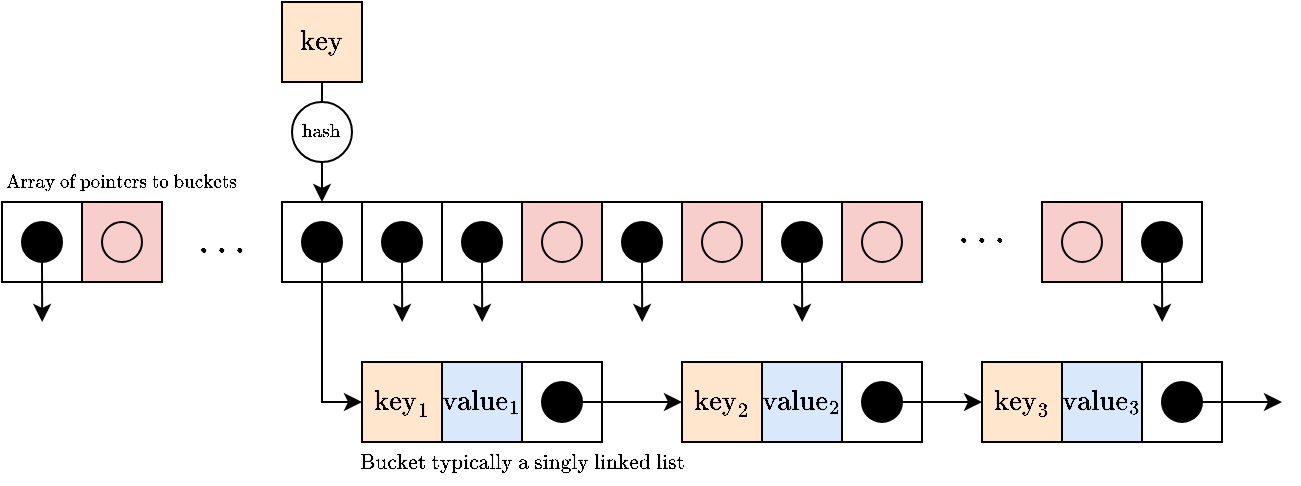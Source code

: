 <mxfile version="20.3.0" type="device"><diagram id="bj_gJSN78b1jTXtdBFRT" name="Page-1"><mxGraphModel dx="1896" dy="1810" grid="1" gridSize="10" guides="1" tooltips="1" connect="1" arrows="1" fold="1" page="1" pageScale="1" pageWidth="827" pageHeight="1169" math="1" shadow="0"><root><mxCell id="0"/><mxCell id="1" parent="0"/><mxCell id="xr5tLneRJyhARDrlsRiO-1" value="" style="rounded=0;whiteSpace=wrap;html=1;" vertex="1" parent="1"><mxGeometry x="40" y="40" width="40" height="40" as="geometry"/></mxCell><mxCell id="xr5tLneRJyhARDrlsRiO-3" value="$$\text{key}_1$$" style="rounded=0;whiteSpace=wrap;html=1;fillColor=#ffe6cc;strokeColor=#d79b00;" vertex="1" parent="1"><mxGeometry x="80" y="120" width="40" height="40" as="geometry"/></mxCell><mxCell id="xr5tLneRJyhARDrlsRiO-4" value="$$\text{value}_1$$" style="rounded=0;whiteSpace=wrap;html=1;fillColor=#dae8fc;strokeColor=#6c8ebf;" vertex="1" parent="1"><mxGeometry x="120" y="120" width="40" height="40" as="geometry"/></mxCell><mxCell id="xr5tLneRJyhARDrlsRiO-5" value="" style="rounded=0;whiteSpace=wrap;html=1;" vertex="1" parent="1"><mxGeometry x="160" y="120" width="40" height="40" as="geometry"/></mxCell><mxCell id="xr5tLneRJyhARDrlsRiO-7" style="edgeStyle=orthogonalEdgeStyle;rounded=0;orthogonalLoop=1;jettySize=auto;html=1;exitX=0.5;exitY=1;exitDx=0;exitDy=0;entryX=0;entryY=0.5;entryDx=0;entryDy=0;" edge="1" parent="1" source="xr5tLneRJyhARDrlsRiO-6" target="xr5tLneRJyhARDrlsRiO-3"><mxGeometry relative="1" as="geometry"/></mxCell><mxCell id="xr5tLneRJyhARDrlsRiO-6" value="" style="ellipse;whiteSpace=wrap;html=1;aspect=fixed;fillColor=#000000;" vertex="1" parent="1"><mxGeometry x="50" y="50" width="20" height="20" as="geometry"/></mxCell><mxCell id="xr5tLneRJyhARDrlsRiO-13" style="edgeStyle=orthogonalEdgeStyle;rounded=0;orthogonalLoop=1;jettySize=auto;html=1;exitX=1;exitY=0.5;exitDx=0;exitDy=0;entryX=0;entryY=0.5;entryDx=0;entryDy=0;" edge="1" parent="1" source="xr5tLneRJyhARDrlsRiO-8" target="xr5tLneRJyhARDrlsRiO-9"><mxGeometry relative="1" as="geometry"/></mxCell><mxCell id="xr5tLneRJyhARDrlsRiO-8" value="" style="ellipse;whiteSpace=wrap;html=1;aspect=fixed;fillColor=#000000;" vertex="1" parent="1"><mxGeometry x="170" y="130" width="20" height="20" as="geometry"/></mxCell><mxCell id="xr5tLneRJyhARDrlsRiO-9" value="$$\text{key}_2$$" style="rounded=0;whiteSpace=wrap;html=1;fillColor=#ffe6cc;strokeColor=#d79b00;" vertex="1" parent="1"><mxGeometry x="240" y="120" width="40" height="40" as="geometry"/></mxCell><mxCell id="xr5tLneRJyhARDrlsRiO-10" value="$$\text{value}_2$$" style="rounded=0;whiteSpace=wrap;html=1;fillColor=#dae8fc;strokeColor=#6c8ebf;" vertex="1" parent="1"><mxGeometry x="280" y="120" width="40" height="40" as="geometry"/></mxCell><mxCell id="xr5tLneRJyhARDrlsRiO-11" value="" style="rounded=0;whiteSpace=wrap;html=1;" vertex="1" parent="1"><mxGeometry x="320" y="120" width="40" height="40" as="geometry"/></mxCell><mxCell id="xr5tLneRJyhARDrlsRiO-14" style="edgeStyle=orthogonalEdgeStyle;rounded=0;orthogonalLoop=1;jettySize=auto;html=1;exitX=1;exitY=0.5;exitDx=0;exitDy=0;" edge="1" parent="1" source="xr5tLneRJyhARDrlsRiO-12"><mxGeometry relative="1" as="geometry"><mxPoint x="390" y="140" as="targetPoint"/></mxGeometry></mxCell><mxCell id="xr5tLneRJyhARDrlsRiO-12" value="" style="ellipse;whiteSpace=wrap;html=1;aspect=fixed;fillColor=#000000;" vertex="1" parent="1"><mxGeometry x="330" y="130" width="20" height="20" as="geometry"/></mxCell><mxCell id="xr5tLneRJyhARDrlsRiO-15" value="" style="rounded=0;whiteSpace=wrap;html=1;" vertex="1" parent="1"><mxGeometry x="80" y="40" width="40" height="40" as="geometry"/></mxCell><mxCell id="xr5tLneRJyhARDrlsRiO-40" style="edgeStyle=orthogonalEdgeStyle;rounded=0;orthogonalLoop=1;jettySize=auto;html=1;exitX=0.5;exitY=1;exitDx=0;exitDy=0;fontSize=17;" edge="1" parent="1" source="xr5tLneRJyhARDrlsRiO-16"><mxGeometry relative="1" as="geometry"><mxPoint x="100.095" y="100" as="targetPoint"/></mxGeometry></mxCell><mxCell id="xr5tLneRJyhARDrlsRiO-16" value="" style="ellipse;whiteSpace=wrap;html=1;aspect=fixed;fillColor=#000000;" vertex="1" parent="1"><mxGeometry x="90" y="50" width="20" height="20" as="geometry"/></mxCell><mxCell id="xr5tLneRJyhARDrlsRiO-17" value="" style="rounded=0;whiteSpace=wrap;html=1;" vertex="1" parent="1"><mxGeometry x="120" y="40" width="40" height="40" as="geometry"/></mxCell><mxCell id="xr5tLneRJyhARDrlsRiO-41" style="edgeStyle=orthogonalEdgeStyle;rounded=0;orthogonalLoop=1;jettySize=auto;html=1;exitX=0.5;exitY=1;exitDx=0;exitDy=0;fontSize=17;" edge="1" parent="1" source="xr5tLneRJyhARDrlsRiO-18"><mxGeometry relative="1" as="geometry"><mxPoint x="140.095" y="100" as="targetPoint"/></mxGeometry></mxCell><mxCell id="xr5tLneRJyhARDrlsRiO-18" value="" style="ellipse;whiteSpace=wrap;html=1;aspect=fixed;fillColor=#000000;" vertex="1" parent="1"><mxGeometry x="130" y="50" width="20" height="20" as="geometry"/></mxCell><mxCell id="xr5tLneRJyhARDrlsRiO-19" value="" style="rounded=0;whiteSpace=wrap;html=1;fillColor=#f8cecc;strokeColor=#000000;" vertex="1" parent="1"><mxGeometry x="160" y="40" width="40" height="40" as="geometry"/></mxCell><mxCell id="xr5tLneRJyhARDrlsRiO-20" value="" style="ellipse;whiteSpace=wrap;html=1;aspect=fixed;fillColor=none;" vertex="1" parent="1"><mxGeometry x="170" y="50" width="20" height="20" as="geometry"/></mxCell><mxCell id="xr5tLneRJyhARDrlsRiO-21" value="" style="rounded=0;whiteSpace=wrap;html=1;" vertex="1" parent="1"><mxGeometry x="200" y="40" width="40" height="40" as="geometry"/></mxCell><mxCell id="xr5tLneRJyhARDrlsRiO-42" style="edgeStyle=orthogonalEdgeStyle;rounded=0;orthogonalLoop=1;jettySize=auto;html=1;exitX=0.5;exitY=1;exitDx=0;exitDy=0;fontSize=17;" edge="1" parent="1" source="xr5tLneRJyhARDrlsRiO-22"><mxGeometry relative="1" as="geometry"><mxPoint x="220.095" y="100" as="targetPoint"/></mxGeometry></mxCell><mxCell id="xr5tLneRJyhARDrlsRiO-22" value="" style="ellipse;whiteSpace=wrap;html=1;aspect=fixed;fillColor=#000000;" vertex="1" parent="1"><mxGeometry x="210" y="50" width="20" height="20" as="geometry"/></mxCell><mxCell id="xr5tLneRJyhARDrlsRiO-23" value="" style="rounded=0;whiteSpace=wrap;html=1;fillColor=#f8cecc;strokeColor=#000000;" vertex="1" parent="1"><mxGeometry x="240" y="40" width="40" height="40" as="geometry"/></mxCell><mxCell id="xr5tLneRJyhARDrlsRiO-24" value="" style="ellipse;whiteSpace=wrap;html=1;aspect=fixed;fillColor=none;" vertex="1" parent="1"><mxGeometry x="250" y="50" width="20" height="20" as="geometry"/></mxCell><mxCell id="xr5tLneRJyhARDrlsRiO-25" value="" style="rounded=0;whiteSpace=wrap;html=1;" vertex="1" parent="1"><mxGeometry x="280" y="40" width="40" height="40" as="geometry"/></mxCell><mxCell id="xr5tLneRJyhARDrlsRiO-43" style="edgeStyle=orthogonalEdgeStyle;rounded=0;orthogonalLoop=1;jettySize=auto;html=1;exitX=0.5;exitY=1;exitDx=0;exitDy=0;fontSize=17;" edge="1" parent="1" source="xr5tLneRJyhARDrlsRiO-26"><mxGeometry relative="1" as="geometry"><mxPoint x="300.095" y="100" as="targetPoint"/></mxGeometry></mxCell><mxCell id="xr5tLneRJyhARDrlsRiO-26" value="" style="ellipse;whiteSpace=wrap;html=1;aspect=fixed;fillColor=#000000;" vertex="1" parent="1"><mxGeometry x="290" y="50" width="20" height="20" as="geometry"/></mxCell><mxCell id="xr5tLneRJyhARDrlsRiO-27" value="" style="rounded=0;whiteSpace=wrap;html=1;fillColor=#f8cecc;strokeColor=#000000;" vertex="1" parent="1"><mxGeometry x="320" y="40" width="40" height="40" as="geometry"/></mxCell><mxCell id="xr5tLneRJyhARDrlsRiO-28" value="" style="ellipse;whiteSpace=wrap;html=1;aspect=fixed;fillColor=none;" vertex="1" parent="1"><mxGeometry x="330" y="50" width="20" height="20" as="geometry"/></mxCell><mxCell id="xr5tLneRJyhARDrlsRiO-29" value="$$\text{Array of pointers to buckets}$$" style="text;html=1;strokeColor=none;fillColor=none;align=center;verticalAlign=middle;whiteSpace=wrap;rounded=0;fontSize=8;" vertex="1" parent="1"><mxGeometry x="-100" y="20" width="120" height="20" as="geometry"/></mxCell><mxCell id="xr5tLneRJyhARDrlsRiO-30" value="" style="rounded=0;whiteSpace=wrap;html=1;fillColor=#f8cecc;strokeColor=#000000;" vertex="1" parent="1"><mxGeometry x="420" y="40" width="40" height="40" as="geometry"/></mxCell><mxCell id="xr5tLneRJyhARDrlsRiO-31" value="" style="ellipse;whiteSpace=wrap;html=1;aspect=fixed;fillColor=none;" vertex="1" parent="1"><mxGeometry x="430" y="50" width="20" height="20" as="geometry"/></mxCell><mxCell id="xr5tLneRJyhARDrlsRiO-32" value="" style="rounded=0;whiteSpace=wrap;html=1;" vertex="1" parent="1"><mxGeometry x="460" y="40" width="40" height="40" as="geometry"/></mxCell><mxCell id="xr5tLneRJyhARDrlsRiO-44" style="edgeStyle=orthogonalEdgeStyle;rounded=0;orthogonalLoop=1;jettySize=auto;html=1;exitX=0.5;exitY=1;exitDx=0;exitDy=0;fontSize=17;" edge="1" parent="1" source="xr5tLneRJyhARDrlsRiO-33"><mxGeometry relative="1" as="geometry"><mxPoint x="480.095" y="100" as="targetPoint"/></mxGeometry></mxCell><mxCell id="xr5tLneRJyhARDrlsRiO-33" value="" style="ellipse;whiteSpace=wrap;html=1;aspect=fixed;fillColor=#000000;" vertex="1" parent="1"><mxGeometry x="470" y="50" width="20" height="20" as="geometry"/></mxCell><mxCell id="xr5tLneRJyhARDrlsRiO-34" value="$$\dots$$" style="text;html=1;strokeColor=none;fillColor=none;align=center;verticalAlign=middle;whiteSpace=wrap;rounded=0;fontSize=17;" vertex="1" parent="1"><mxGeometry x="360" y="40" width="60" height="30" as="geometry"/></mxCell><mxCell id="xr5tLneRJyhARDrlsRiO-35" value="$$\text{key}_3$$" style="rounded=0;whiteSpace=wrap;html=1;fillColor=#ffe6cc;strokeColor=#d79b00;" vertex="1" parent="1"><mxGeometry x="390" y="120" width="40" height="40" as="geometry"/></mxCell><mxCell id="xr5tLneRJyhARDrlsRiO-36" value="$$\text{value}_3$$" style="rounded=0;whiteSpace=wrap;html=1;fillColor=#dae8fc;strokeColor=#6c8ebf;" vertex="1" parent="1"><mxGeometry x="430" y="120" width="40" height="40" as="geometry"/></mxCell><mxCell id="xr5tLneRJyhARDrlsRiO-37" value="" style="rounded=0;whiteSpace=wrap;html=1;" vertex="1" parent="1"><mxGeometry x="470" y="120" width="40" height="40" as="geometry"/></mxCell><mxCell id="xr5tLneRJyhARDrlsRiO-38" style="edgeStyle=orthogonalEdgeStyle;rounded=0;orthogonalLoop=1;jettySize=auto;html=1;exitX=1;exitY=0.5;exitDx=0;exitDy=0;" edge="1" parent="1" source="xr5tLneRJyhARDrlsRiO-39"><mxGeometry relative="1" as="geometry"><mxPoint x="540" y="140" as="targetPoint"/></mxGeometry></mxCell><mxCell id="xr5tLneRJyhARDrlsRiO-39" value="" style="ellipse;whiteSpace=wrap;html=1;aspect=fixed;fillColor=#000000;" vertex="1" parent="1"><mxGeometry x="480" y="130" width="20" height="20" as="geometry"/></mxCell><mxCell id="xr5tLneRJyhARDrlsRiO-46" value="$$\text{Bucket typically a singly linked list}$$" style="text;html=1;strokeColor=none;fillColor=none;align=center;verticalAlign=middle;whiteSpace=wrap;rounded=0;fontSize=9;" vertex="1" parent="1"><mxGeometry x="80" y="160" width="160" height="20" as="geometry"/></mxCell><mxCell id="xr5tLneRJyhARDrlsRiO-48" value="$$\dots$$" style="text;html=1;strokeColor=none;fillColor=none;align=center;verticalAlign=middle;whiteSpace=wrap;rounded=0;fontSize=17;" vertex="1" parent="1"><mxGeometry x="-20" y="45" width="60" height="30" as="geometry"/></mxCell><mxCell id="xr5tLneRJyhARDrlsRiO-49" value="" style="rounded=0;whiteSpace=wrap;html=1;" vertex="1" parent="1"><mxGeometry x="-100" y="40" width="40" height="40" as="geometry"/></mxCell><mxCell id="xr5tLneRJyhARDrlsRiO-50" style="edgeStyle=orthogonalEdgeStyle;rounded=0;orthogonalLoop=1;jettySize=auto;html=1;exitX=0.5;exitY=1;exitDx=0;exitDy=0;fontSize=17;" edge="1" parent="1" source="xr5tLneRJyhARDrlsRiO-51"><mxGeometry relative="1" as="geometry"><mxPoint x="-79.905" y="100" as="targetPoint"/></mxGeometry></mxCell><mxCell id="xr5tLneRJyhARDrlsRiO-51" value="" style="ellipse;whiteSpace=wrap;html=1;aspect=fixed;fillColor=#000000;" vertex="1" parent="1"><mxGeometry x="-90" y="50" width="20" height="20" as="geometry"/></mxCell><mxCell id="xr5tLneRJyhARDrlsRiO-52" value="" style="rounded=0;whiteSpace=wrap;html=1;fillColor=#f8cecc;strokeColor=#000000;" vertex="1" parent="1"><mxGeometry x="-60" y="40" width="40" height="40" as="geometry"/></mxCell><mxCell id="xr5tLneRJyhARDrlsRiO-53" value="" style="ellipse;whiteSpace=wrap;html=1;aspect=fixed;fillColor=none;" vertex="1" parent="1"><mxGeometry x="-50" y="50" width="20" height="20" as="geometry"/></mxCell><mxCell id="xr5tLneRJyhARDrlsRiO-56" style="edgeStyle=orthogonalEdgeStyle;rounded=0;orthogonalLoop=1;jettySize=auto;html=1;exitX=0.5;exitY=1;exitDx=0;exitDy=0;entryX=0.5;entryY=0;entryDx=0;entryDy=0;fontSize=8;startArrow=none;" edge="1" parent="1" source="xr5tLneRJyhARDrlsRiO-57" target="xr5tLneRJyhARDrlsRiO-1"><mxGeometry relative="1" as="geometry"/></mxCell><mxCell id="xr5tLneRJyhARDrlsRiO-54" value="$$\text{key}$$" style="rounded=0;whiteSpace=wrap;html=1;fillColor=#ffe6cc;strokeColor=#000000;" vertex="1" parent="1"><mxGeometry x="40" y="-60" width="40" height="40" as="geometry"/></mxCell><mxCell id="xr5tLneRJyhARDrlsRiO-57" value="$$\text{hash}$$" style="ellipse;whiteSpace=wrap;html=1;aspect=fixed;fontSize=8;fillColor=default;" vertex="1" parent="1"><mxGeometry x="45" y="-10" width="30" height="30" as="geometry"/></mxCell><mxCell id="xr5tLneRJyhARDrlsRiO-58" value="" style="edgeStyle=orthogonalEdgeStyle;rounded=0;orthogonalLoop=1;jettySize=auto;html=1;exitX=0.5;exitY=1;exitDx=0;exitDy=0;entryX=0.5;entryY=0;entryDx=0;entryDy=0;fontSize=8;endArrow=none;" edge="1" parent="1" source="xr5tLneRJyhARDrlsRiO-54" target="xr5tLneRJyhARDrlsRiO-57"><mxGeometry relative="1" as="geometry"><mxPoint x="60" y="-20" as="sourcePoint"/><mxPoint x="60" y="40" as="targetPoint"/></mxGeometry></mxCell><mxCell id="xr5tLneRJyhARDrlsRiO-59" value="$$\text{key}_1$$" style="rounded=0;whiteSpace=wrap;html=1;fillColor=#ffe6cc;strokeColor=#d79b00;" vertex="1" parent="1"><mxGeometry x="80" y="120" width="40" height="40" as="geometry"/></mxCell><mxCell id="xr5tLneRJyhARDrlsRiO-60" value="$$\text{value}_1$$" style="rounded=0;whiteSpace=wrap;html=1;fillColor=#dae8fc;strokeColor=#6c8ebf;" vertex="1" parent="1"><mxGeometry x="120" y="120" width="40" height="40" as="geometry"/></mxCell><mxCell id="xr5tLneRJyhARDrlsRiO-61" value="$$\text{key}_1$$" style="rounded=0;whiteSpace=wrap;html=1;fillColor=#ffe6cc;strokeColor=#000000;" vertex="1" parent="1"><mxGeometry x="80" y="120" width="40" height="40" as="geometry"/></mxCell><mxCell id="xr5tLneRJyhARDrlsRiO-62" value="$$\text{value}_1$$" style="rounded=0;whiteSpace=wrap;html=1;fillColor=#dae8fc;strokeColor=#000000;" vertex="1" parent="1"><mxGeometry x="120" y="120" width="40" height="40" as="geometry"/></mxCell><mxCell id="xr5tLneRJyhARDrlsRiO-63" value="$$\text{value}_2$$" style="rounded=0;whiteSpace=wrap;html=1;fillColor=#dae8fc;strokeColor=#000000;" vertex="1" parent="1"><mxGeometry x="280" y="120" width="40" height="40" as="geometry"/></mxCell><mxCell id="xr5tLneRJyhARDrlsRiO-64" value="$$\text{key}_3$$" style="rounded=0;whiteSpace=wrap;html=1;fillColor=#ffe6cc;strokeColor=#000000;" vertex="1" parent="1"><mxGeometry x="390" y="120" width="40" height="40" as="geometry"/></mxCell><mxCell id="xr5tLneRJyhARDrlsRiO-65" value="$$\text{value}_3$$" style="rounded=0;whiteSpace=wrap;html=1;fillColor=#dae8fc;strokeColor=#000000;" vertex="1" parent="1"><mxGeometry x="430" y="120" width="40" height="40" as="geometry"/></mxCell><mxCell id="xr5tLneRJyhARDrlsRiO-66" value="$$\text{key}_2$$" style="rounded=0;whiteSpace=wrap;html=1;fillColor=#ffe6cc;strokeColor=#000000;" vertex="1" parent="1"><mxGeometry x="240" y="120" width="40" height="40" as="geometry"/></mxCell></root></mxGraphModel></diagram></mxfile>